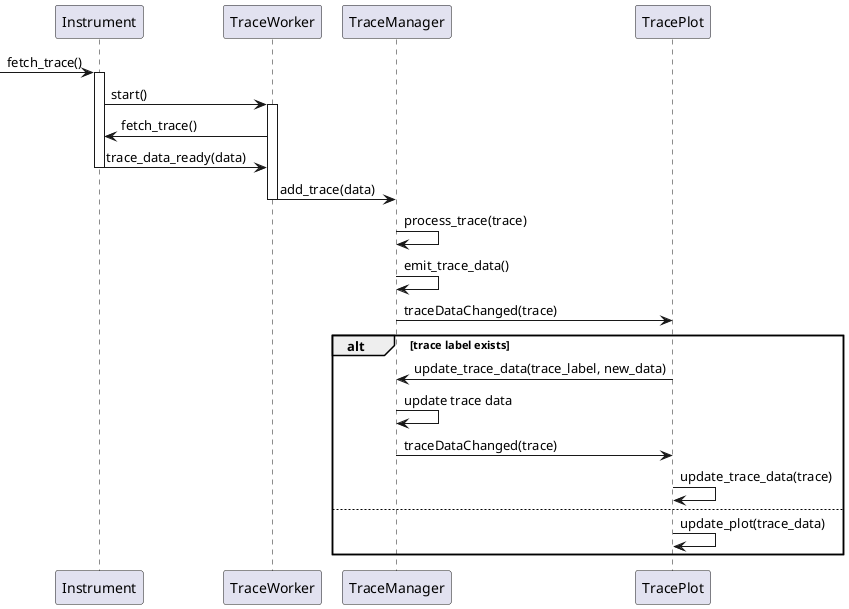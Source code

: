 @startuml fetch_trace
participant Instrument
participant TraceWorker
participant TraceManager
participant TracePlot

-> Instrument: fetch_trace()
activate Instrument
Instrument -> TraceWorker: start()
activate TraceWorker
TraceWorker -> Instrument: fetch_trace()
Instrument -> TraceWorker: trace_data_ready(data)
deactivate Instrument
TraceWorker -> TraceManager: add_trace(data)
deactivate TraceWorker

TraceManager -> TraceManager: process_trace(trace)
TraceManager -> TraceManager: emit_trace_data()
TraceManager -> TracePlot: traceDataChanged(trace)

alt trace label exists
  TracePlot -> TraceManager: update_trace_data(trace_label, new_data)
  TraceManager -> TraceManager: update trace data
  TraceManager -> TracePlot: traceDataChanged(trace)
  TracePlot -> TracePlot: update_trace_data(trace)
else
  TracePlot -> TracePlot: update_plot(trace_data)
end
@enduml

@startuml continuous_fetch
participant Instrument
participant TraceManager
participant TracePlot

-> Instrument: set continuous_mode = True
activate Instrument
-> Instrument: fetch_trace()
alt continuous_mode = True
Instrument -> TraceManager: trace_data_ready(data)
activate TraceManager
TraceManager -> TraceManager: update_traces_in_continuous_mode(data)
TraceManager -> TracePlot: traceDataUpdated(data)
deactivate TraceManager
TracePlot -> TracePlot: update_trace_data(trace_data)
else
Instrument -> TraceManager: trace_data_ready(data)
activate TraceManager
TraceManager -> TraceManager: process_trace(trace)
TraceManager -> TraceManager: emit_trace_data()
TraceManager -> TracePlot: traceDataChanged(trace)
deactivate TraceManager
TracePlot -> TracePlot: update_plot(trace_data)
end
deactivate Instrument
@enduml